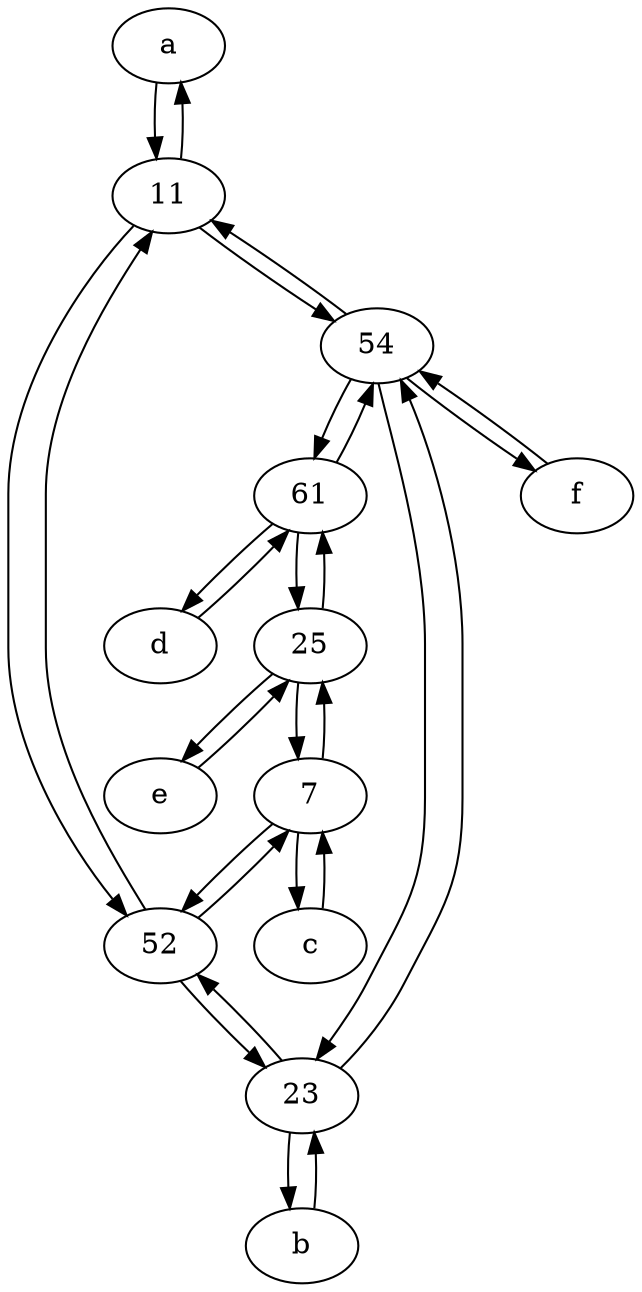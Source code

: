 digraph  {
	a [pos="40,10!"];
	11;
	52;
	e [pos="30,50!"];
	c [pos="20,10!"];
	d [pos="20,30!"];
	61;
	23;
	b [pos="50,20!"];
	25;
	7;
	f [pos="15,45!"];
	54;
	a -> 11;
	61 -> 25;
	11 -> 54;
	f -> 54;
	52 -> 23;
	23 -> 52;
	23 -> 54;
	25 -> e;
	23 -> b;
	52 -> 7;
	7 -> 52;
	11 -> a;
	52 -> 11;
	54 -> 11;
	d -> 61;
	61 -> d;
	e -> 25;
	b -> 23;
	61 -> 54;
	25 -> 7;
	54 -> f;
	11 -> 52;
	c -> 7;
	7 -> c;
	54 -> 23;
	25 -> 61;
	54 -> 61;
	7 -> 25;

	}